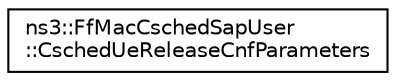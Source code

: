 digraph "Graphical Class Hierarchy"
{
 // LATEX_PDF_SIZE
  edge [fontname="Helvetica",fontsize="10",labelfontname="Helvetica",labelfontsize="10"];
  node [fontname="Helvetica",fontsize="10",shape=record];
  rankdir="LR";
  Node0 [label="ns3::FfMacCschedSapUser\l::CschedUeReleaseCnfParameters",height=0.2,width=0.4,color="black", fillcolor="white", style="filled",URL="$structns3_1_1_ff_mac_csched_sap_user_1_1_csched_ue_release_cnf_parameters.html",tooltip="Parameters of the CSCHED_UE_RELEASE_CNF primitive."];
}
